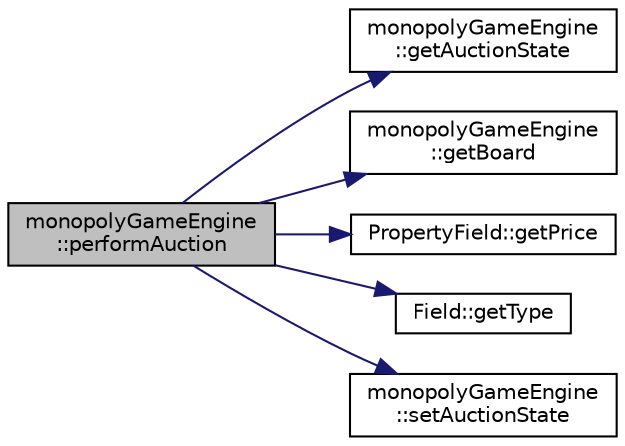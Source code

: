 digraph "monopolyGameEngine::performAuction"
{
 // LATEX_PDF_SIZE
  edge [fontname="Helvetica",fontsize="10",labelfontname="Helvetica",labelfontsize="10"];
  node [fontname="Helvetica",fontsize="10",shape=record];
  rankdir="LR";
  Node1 [label="monopolyGameEngine\l::performAuction",height=0.2,width=0.4,color="black", fillcolor="grey75", style="filled", fontcolor="black",tooltip=" "];
  Node1 -> Node2 [color="midnightblue",fontsize="10",style="solid",fontname="Helvetica"];
  Node2 [label="monopolyGameEngine\l::getAuctionState",height=0.2,width=0.4,color="black", fillcolor="white", style="filled",URL="$classmonopoly_game_engine.html#ab4df2acc56199304443a249c4534fefe",tooltip=" "];
  Node1 -> Node3 [color="midnightblue",fontsize="10",style="solid",fontname="Helvetica"];
  Node3 [label="monopolyGameEngine\l::getBoard",height=0.2,width=0.4,color="black", fillcolor="white", style="filled",URL="$classmonopoly_game_engine.html#a7745bb931ce95f84f0b07843414e0d36",tooltip=" "];
  Node1 -> Node4 [color="midnightblue",fontsize="10",style="solid",fontname="Helvetica"];
  Node4 [label="PropertyField::getPrice",height=0.2,width=0.4,color="black", fillcolor="white", style="filled",URL="$class_property_field.html#aafcf4b8fd5fb49a727cb564c0c99a3eb",tooltip=" "];
  Node1 -> Node5 [color="midnightblue",fontsize="10",style="solid",fontname="Helvetica"];
  Node5 [label="Field::getType",height=0.2,width=0.4,color="black", fillcolor="white", style="filled",URL="$class_field.html#a3c5261dc7fc032dd06268d3c94028d73",tooltip=" "];
  Node1 -> Node6 [color="midnightblue",fontsize="10",style="solid",fontname="Helvetica"];
  Node6 [label="monopolyGameEngine\l::setAuctionState",height=0.2,width=0.4,color="black", fillcolor="white", style="filled",URL="$classmonopoly_game_engine.html#ab9fe1412aa26177e7cc8a19871c7678b",tooltip=" "];
}
